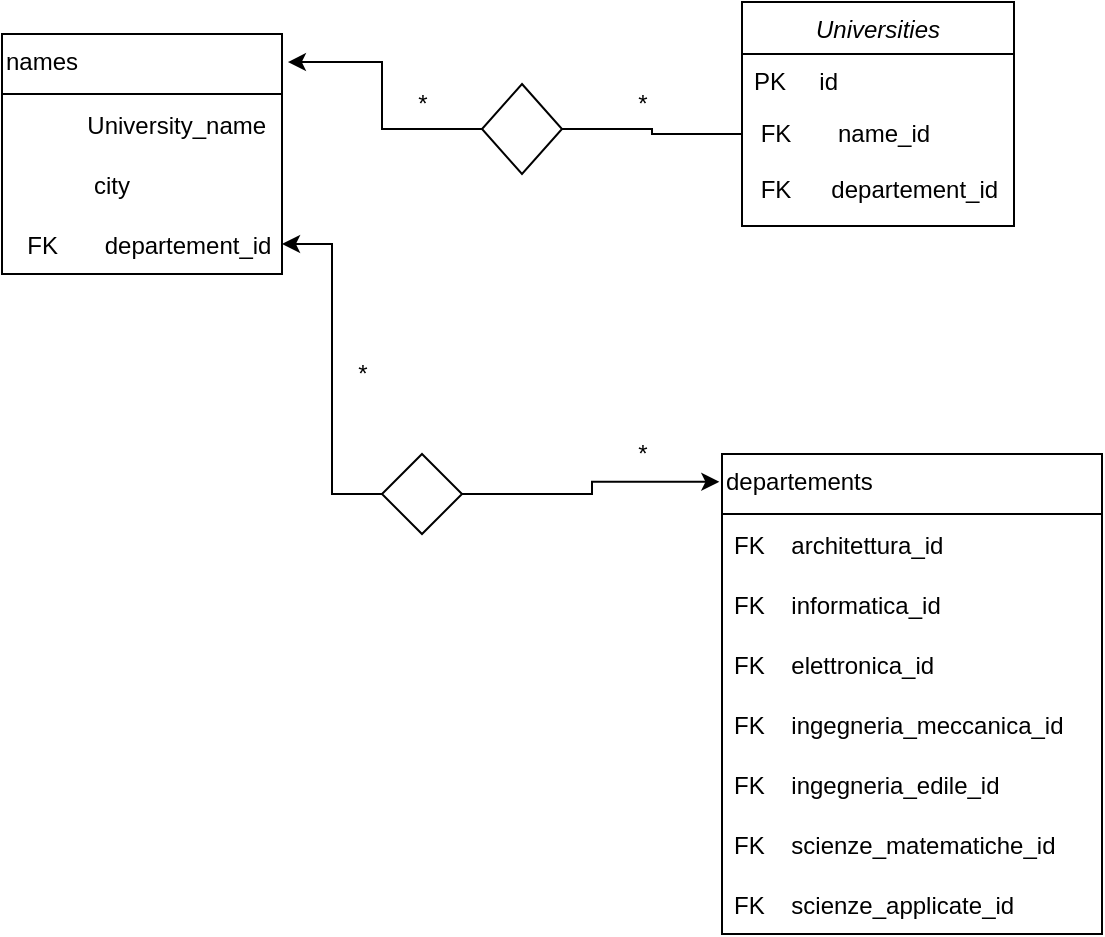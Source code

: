 <mxfile version="15.5.6" type="github">
  <diagram id="C5RBs43oDa-KdzZeNtuy" name="Page-1">
    <mxGraphModel dx="1422" dy="772" grid="1" gridSize="10" guides="1" tooltips="1" connect="1" arrows="1" fold="1" page="1" pageScale="1" pageWidth="827" pageHeight="1169" math="0" shadow="0">
      <root>
        <mxCell id="WIyWlLk6GJQsqaUBKTNV-0" />
        <mxCell id="WIyWlLk6GJQsqaUBKTNV-1" parent="WIyWlLk6GJQsqaUBKTNV-0" />
        <mxCell id="zkfFHV4jXpPFQw0GAbJ--0" value="Universities" style="swimlane;fontStyle=2;align=center;verticalAlign=top;childLayout=stackLayout;horizontal=1;startSize=26;horizontalStack=0;resizeParent=1;resizeLast=0;collapsible=1;marginBottom=0;rounded=0;shadow=0;strokeWidth=1;" parent="WIyWlLk6GJQsqaUBKTNV-1" vertex="1">
          <mxGeometry x="370" y="64" width="136" height="112" as="geometry">
            <mxRectangle x="140" y="60" width="160" height="26" as="alternateBounds" />
          </mxGeometry>
        </mxCell>
        <mxCell id="zkfFHV4jXpPFQw0GAbJ--1" value="PK     id" style="text;align=left;verticalAlign=top;spacingLeft=4;spacingRight=4;overflow=hidden;rotatable=0;points=[[0,0.5],[1,0.5]];portConstraint=eastwest;" parent="zkfFHV4jXpPFQw0GAbJ--0" vertex="1">
          <mxGeometry y="26" width="136" height="26" as="geometry" />
        </mxCell>
        <mxCell id="zkfFHV4jXpPFQw0GAbJ--2" value=" FK       name_id" style="text;align=left;verticalAlign=top;spacingLeft=4;spacingRight=4;overflow=hidden;rotatable=0;points=[[0,0.5],[1,0.5]];portConstraint=eastwest;rounded=0;shadow=0;html=0;" parent="zkfFHV4jXpPFQw0GAbJ--0" vertex="1">
          <mxGeometry y="52" width="136" height="28" as="geometry" />
        </mxCell>
        <mxCell id="zkfFHV4jXpPFQw0GAbJ--3" value=" FK      departement_id" style="text;align=left;verticalAlign=top;spacingLeft=4;spacingRight=4;overflow=hidden;rotatable=0;points=[[0,0.5],[1,0.5]];portConstraint=eastwest;rounded=0;shadow=0;html=0;" parent="zkfFHV4jXpPFQw0GAbJ--0" vertex="1">
          <mxGeometry y="80" width="136" height="32" as="geometry" />
        </mxCell>
        <mxCell id="b76KT8r09FaCccu5jUAY-14" value="names" style="swimlane;fontStyle=0;childLayout=stackLayout;horizontal=1;startSize=30;horizontalStack=0;resizeParent=1;resizeParentMax=0;resizeLast=0;collapsible=1;marginBottom=0;fillColor=none;gradientColor=none;align=left;verticalAlign=top;" vertex="1" parent="WIyWlLk6GJQsqaUBKTNV-1">
          <mxGeometry y="80" width="140" height="120" as="geometry" />
        </mxCell>
        <mxCell id="b76KT8r09FaCccu5jUAY-15" value="           University_name" style="text;strokeColor=none;fillColor=none;align=left;verticalAlign=middle;spacingLeft=4;spacingRight=4;overflow=hidden;points=[[0,0.5],[1,0.5]];portConstraint=eastwest;rotatable=0;" vertex="1" parent="b76KT8r09FaCccu5jUAY-14">
          <mxGeometry y="30" width="140" height="30" as="geometry" />
        </mxCell>
        <mxCell id="b76KT8r09FaCccu5jUAY-16" value="            city" style="text;strokeColor=none;fillColor=none;align=left;verticalAlign=middle;spacingLeft=4;spacingRight=4;overflow=hidden;points=[[0,0.5],[1,0.5]];portConstraint=eastwest;rotatable=0;" vertex="1" parent="b76KT8r09FaCccu5jUAY-14">
          <mxGeometry y="60" width="140" height="30" as="geometry" />
        </mxCell>
        <mxCell id="b76KT8r09FaCccu5jUAY-17" value="  FK       departement_id" style="text;strokeColor=none;fillColor=none;align=left;verticalAlign=middle;spacingLeft=4;spacingRight=4;overflow=hidden;points=[[0,0.5],[1,0.5]];portConstraint=eastwest;rotatable=0;" vertex="1" parent="b76KT8r09FaCccu5jUAY-14">
          <mxGeometry y="90" width="140" height="30" as="geometry" />
        </mxCell>
        <mxCell id="b76KT8r09FaCccu5jUAY-18" style="edgeStyle=orthogonalEdgeStyle;rounded=0;orthogonalLoop=1;jettySize=auto;html=1;exitX=0;exitY=0.5;exitDx=0;exitDy=0;entryX=1.021;entryY=0.117;entryDx=0;entryDy=0;entryPerimeter=0;startArrow=none;" edge="1" parent="WIyWlLk6GJQsqaUBKTNV-1" source="b76KT8r09FaCccu5jUAY-19" target="b76KT8r09FaCccu5jUAY-14">
          <mxGeometry relative="1" as="geometry" />
        </mxCell>
        <mxCell id="b76KT8r09FaCccu5jUAY-19" value="" style="rhombus;whiteSpace=wrap;html=1;fillColor=none;gradientColor=none;align=left;verticalAlign=top;" vertex="1" parent="WIyWlLk6GJQsqaUBKTNV-1">
          <mxGeometry x="240" y="105" width="40" height="45" as="geometry" />
        </mxCell>
        <mxCell id="b76KT8r09FaCccu5jUAY-20" value="" style="edgeStyle=orthogonalEdgeStyle;rounded=0;orthogonalLoop=1;jettySize=auto;html=1;exitX=0;exitY=0.5;exitDx=0;exitDy=0;entryX=1;entryY=0.5;entryDx=0;entryDy=0;endArrow=none;" edge="1" parent="WIyWlLk6GJQsqaUBKTNV-1" source="zkfFHV4jXpPFQw0GAbJ--2" target="b76KT8r09FaCccu5jUAY-19">
          <mxGeometry relative="1" as="geometry">
            <mxPoint x="320" y="146" as="sourcePoint" />
            <mxPoint x="182.94" y="94.04" as="targetPoint" />
          </mxGeometry>
        </mxCell>
        <mxCell id="b76KT8r09FaCccu5jUAY-22" style="edgeStyle=orthogonalEdgeStyle;rounded=0;orthogonalLoop=1;jettySize=auto;html=1;exitX=0.5;exitY=1;exitDx=0;exitDy=0;" edge="1" parent="WIyWlLk6GJQsqaUBKTNV-1" source="b76KT8r09FaCccu5jUAY-19" target="b76KT8r09FaCccu5jUAY-19">
          <mxGeometry relative="1" as="geometry" />
        </mxCell>
        <mxCell id="b76KT8r09FaCccu5jUAY-23" value="departements" style="swimlane;fontStyle=0;childLayout=stackLayout;horizontal=1;startSize=30;horizontalStack=0;resizeParent=1;resizeParentMax=0;resizeLast=0;collapsible=1;marginBottom=0;fillColor=none;gradientColor=none;align=left;verticalAlign=top;" vertex="1" parent="WIyWlLk6GJQsqaUBKTNV-1">
          <mxGeometry x="360" y="290" width="190" height="240" as="geometry" />
        </mxCell>
        <mxCell id="b76KT8r09FaCccu5jUAY-24" value="FK    architettura_id" style="text;strokeColor=none;fillColor=none;align=left;verticalAlign=middle;spacingLeft=4;spacingRight=4;overflow=hidden;points=[[0,0.5],[1,0.5]];portConstraint=eastwest;rotatable=0;" vertex="1" parent="b76KT8r09FaCccu5jUAY-23">
          <mxGeometry y="30" width="190" height="30" as="geometry" />
        </mxCell>
        <mxCell id="b76KT8r09FaCccu5jUAY-25" value="FK    informatica_id" style="text;strokeColor=none;fillColor=none;align=left;verticalAlign=middle;spacingLeft=4;spacingRight=4;overflow=hidden;points=[[0,0.5],[1,0.5]];portConstraint=eastwest;rotatable=0;" vertex="1" parent="b76KT8r09FaCccu5jUAY-23">
          <mxGeometry y="60" width="190" height="30" as="geometry" />
        </mxCell>
        <mxCell id="b76KT8r09FaCccu5jUAY-26" value="FK    elettronica_id" style="text;strokeColor=none;fillColor=none;align=left;verticalAlign=middle;spacingLeft=4;spacingRight=4;overflow=hidden;points=[[0,0.5],[1,0.5]];portConstraint=eastwest;rotatable=0;" vertex="1" parent="b76KT8r09FaCccu5jUAY-23">
          <mxGeometry y="90" width="190" height="30" as="geometry" />
        </mxCell>
        <mxCell id="b76KT8r09FaCccu5jUAY-34" value="FK    ingegneria_meccanica_id" style="text;strokeColor=none;fillColor=none;align=left;verticalAlign=middle;spacingLeft=4;spacingRight=4;overflow=hidden;points=[[0,0.5],[1,0.5]];portConstraint=eastwest;rotatable=0;" vertex="1" parent="b76KT8r09FaCccu5jUAY-23">
          <mxGeometry y="120" width="190" height="30" as="geometry" />
        </mxCell>
        <mxCell id="b76KT8r09FaCccu5jUAY-35" value="FK    ingegneria_edile_id" style="text;strokeColor=none;fillColor=none;align=left;verticalAlign=middle;spacingLeft=4;spacingRight=4;overflow=hidden;points=[[0,0.5],[1,0.5]];portConstraint=eastwest;rotatable=0;" vertex="1" parent="b76KT8r09FaCccu5jUAY-23">
          <mxGeometry y="150" width="190" height="30" as="geometry" />
        </mxCell>
        <mxCell id="b76KT8r09FaCccu5jUAY-36" value="FK    scienze_matematiche_id" style="text;strokeColor=none;fillColor=none;align=left;verticalAlign=middle;spacingLeft=4;spacingRight=4;overflow=hidden;points=[[0,0.5],[1,0.5]];portConstraint=eastwest;rotatable=0;" vertex="1" parent="b76KT8r09FaCccu5jUAY-23">
          <mxGeometry y="180" width="190" height="30" as="geometry" />
        </mxCell>
        <mxCell id="b76KT8r09FaCccu5jUAY-37" value="FK    scienze_applicate_id" style="text;strokeColor=none;fillColor=none;align=left;verticalAlign=middle;spacingLeft=4;spacingRight=4;overflow=hidden;points=[[0,0.5],[1,0.5]];portConstraint=eastwest;rotatable=0;" vertex="1" parent="b76KT8r09FaCccu5jUAY-23">
          <mxGeometry y="210" width="190" height="30" as="geometry" />
        </mxCell>
        <mxCell id="b76KT8r09FaCccu5jUAY-28" style="edgeStyle=orthogonalEdgeStyle;rounded=0;orthogonalLoop=1;jettySize=auto;html=1;exitX=1;exitY=0.5;exitDx=0;exitDy=0;entryX=-0.007;entryY=0.058;entryDx=0;entryDy=0;entryPerimeter=0;" edge="1" parent="WIyWlLk6GJQsqaUBKTNV-1" source="b76KT8r09FaCccu5jUAY-27" target="b76KT8r09FaCccu5jUAY-23">
          <mxGeometry relative="1" as="geometry" />
        </mxCell>
        <mxCell id="b76KT8r09FaCccu5jUAY-29" style="edgeStyle=orthogonalEdgeStyle;rounded=0;orthogonalLoop=1;jettySize=auto;html=1;exitX=0;exitY=0.5;exitDx=0;exitDy=0;entryX=1;entryY=0.5;entryDx=0;entryDy=0;" edge="1" parent="WIyWlLk6GJQsqaUBKTNV-1" source="b76KT8r09FaCccu5jUAY-27" target="b76KT8r09FaCccu5jUAY-17">
          <mxGeometry relative="1" as="geometry" />
        </mxCell>
        <mxCell id="b76KT8r09FaCccu5jUAY-27" value="" style="rhombus;whiteSpace=wrap;html=1;fillColor=none;gradientColor=none;align=left;verticalAlign=top;" vertex="1" parent="WIyWlLk6GJQsqaUBKTNV-1">
          <mxGeometry x="190" y="290" width="40" height="40" as="geometry" />
        </mxCell>
        <mxCell id="b76KT8r09FaCccu5jUAY-42" value="*" style="text;html=1;resizable=0;autosize=1;align=center;verticalAlign=middle;points=[];fillColor=none;strokeColor=none;rounded=0;" vertex="1" parent="WIyWlLk6GJQsqaUBKTNV-1">
          <mxGeometry x="310" y="105" width="20" height="20" as="geometry" />
        </mxCell>
        <mxCell id="b76KT8r09FaCccu5jUAY-43" value="*" style="text;html=1;resizable=0;autosize=1;align=center;verticalAlign=middle;points=[];fillColor=none;strokeColor=none;rounded=0;" vertex="1" parent="WIyWlLk6GJQsqaUBKTNV-1">
          <mxGeometry x="200" y="105" width="20" height="20" as="geometry" />
        </mxCell>
        <mxCell id="b76KT8r09FaCccu5jUAY-44" value="*" style="text;html=1;resizable=0;autosize=1;align=center;verticalAlign=middle;points=[];fillColor=none;strokeColor=none;rounded=0;" vertex="1" parent="WIyWlLk6GJQsqaUBKTNV-1">
          <mxGeometry x="310" y="280" width="20" height="20" as="geometry" />
        </mxCell>
        <mxCell id="b76KT8r09FaCccu5jUAY-45" value="*" style="text;html=1;resizable=0;autosize=1;align=center;verticalAlign=middle;points=[];fillColor=none;strokeColor=none;rounded=0;" vertex="1" parent="WIyWlLk6GJQsqaUBKTNV-1">
          <mxGeometry x="170" y="240" width="20" height="20" as="geometry" />
        </mxCell>
      </root>
    </mxGraphModel>
  </diagram>
</mxfile>
